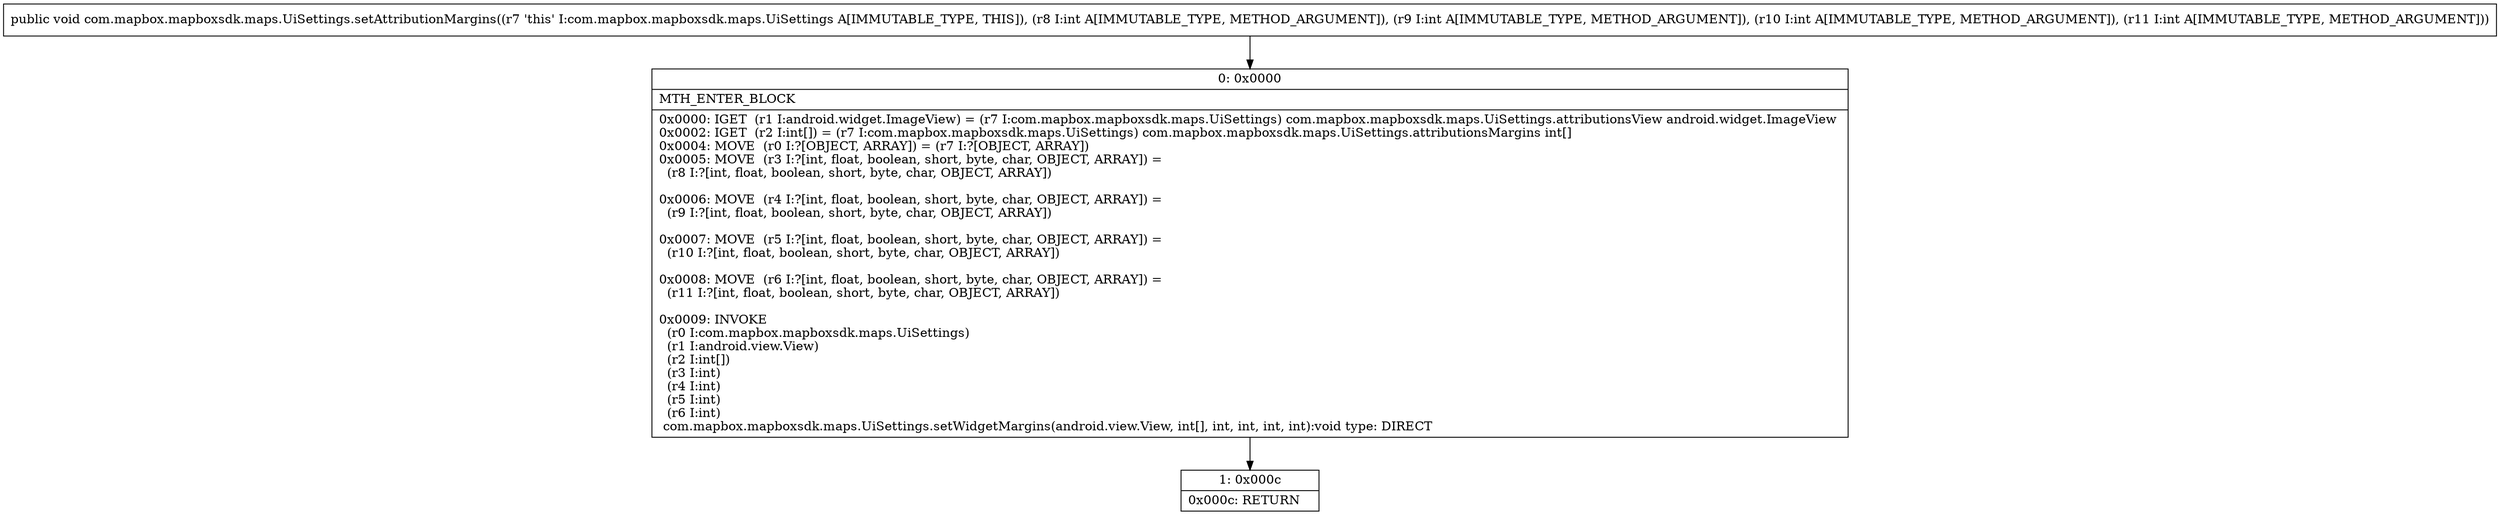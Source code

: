 digraph "CFG forcom.mapbox.mapboxsdk.maps.UiSettings.setAttributionMargins(IIII)V" {
Node_0 [shape=record,label="{0\:\ 0x0000|MTH_ENTER_BLOCK\l|0x0000: IGET  (r1 I:android.widget.ImageView) = (r7 I:com.mapbox.mapboxsdk.maps.UiSettings) com.mapbox.mapboxsdk.maps.UiSettings.attributionsView android.widget.ImageView \l0x0002: IGET  (r2 I:int[]) = (r7 I:com.mapbox.mapboxsdk.maps.UiSettings) com.mapbox.mapboxsdk.maps.UiSettings.attributionsMargins int[] \l0x0004: MOVE  (r0 I:?[OBJECT, ARRAY]) = (r7 I:?[OBJECT, ARRAY]) \l0x0005: MOVE  (r3 I:?[int, float, boolean, short, byte, char, OBJECT, ARRAY]) = \l  (r8 I:?[int, float, boolean, short, byte, char, OBJECT, ARRAY])\l \l0x0006: MOVE  (r4 I:?[int, float, boolean, short, byte, char, OBJECT, ARRAY]) = \l  (r9 I:?[int, float, boolean, short, byte, char, OBJECT, ARRAY])\l \l0x0007: MOVE  (r5 I:?[int, float, boolean, short, byte, char, OBJECT, ARRAY]) = \l  (r10 I:?[int, float, boolean, short, byte, char, OBJECT, ARRAY])\l \l0x0008: MOVE  (r6 I:?[int, float, boolean, short, byte, char, OBJECT, ARRAY]) = \l  (r11 I:?[int, float, boolean, short, byte, char, OBJECT, ARRAY])\l \l0x0009: INVOKE  \l  (r0 I:com.mapbox.mapboxsdk.maps.UiSettings)\l  (r1 I:android.view.View)\l  (r2 I:int[])\l  (r3 I:int)\l  (r4 I:int)\l  (r5 I:int)\l  (r6 I:int)\l com.mapbox.mapboxsdk.maps.UiSettings.setWidgetMargins(android.view.View, int[], int, int, int, int):void type: DIRECT \l}"];
Node_1 [shape=record,label="{1\:\ 0x000c|0x000c: RETURN   \l}"];
MethodNode[shape=record,label="{public void com.mapbox.mapboxsdk.maps.UiSettings.setAttributionMargins((r7 'this' I:com.mapbox.mapboxsdk.maps.UiSettings A[IMMUTABLE_TYPE, THIS]), (r8 I:int A[IMMUTABLE_TYPE, METHOD_ARGUMENT]), (r9 I:int A[IMMUTABLE_TYPE, METHOD_ARGUMENT]), (r10 I:int A[IMMUTABLE_TYPE, METHOD_ARGUMENT]), (r11 I:int A[IMMUTABLE_TYPE, METHOD_ARGUMENT])) }"];
MethodNode -> Node_0;
Node_0 -> Node_1;
}


